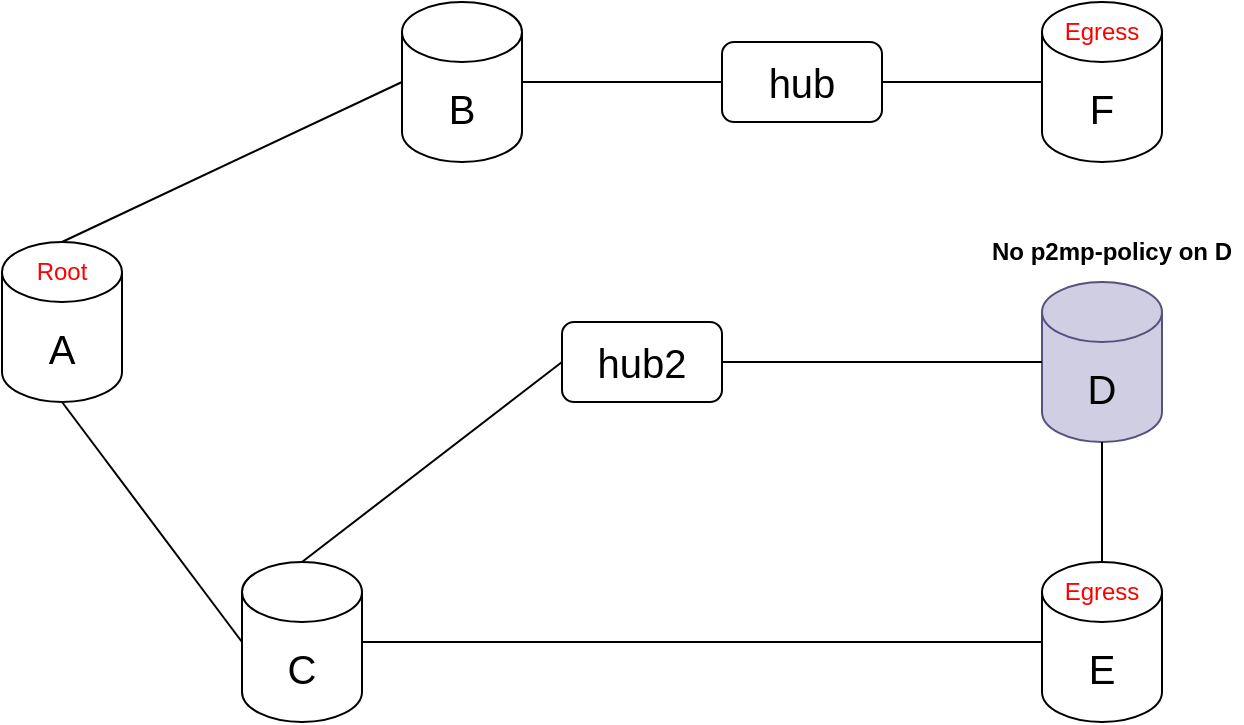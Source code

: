 <mxfile version="21.6.6" type="github">
  <diagram id="C5RBs43oDa-KdzZeNtuy" name="Page-1">
    <mxGraphModel dx="1199" dy="768" grid="1" gridSize="10" guides="1" tooltips="1" connect="1" arrows="1" fold="1" page="1" pageScale="1" pageWidth="827" pageHeight="1169" math="0" shadow="0">
      <root>
        <mxCell id="WIyWlLk6GJQsqaUBKTNV-0" />
        <mxCell id="WIyWlLk6GJQsqaUBKTNV-1" parent="WIyWlLk6GJQsqaUBKTNV-0" />
        <mxCell id="fW7hzmM9_kheXjzH3Q9S-0" value="&lt;font style=&quot;font-size: 20px;&quot;&gt;A&lt;/font&gt;" style="shape=cylinder3;whiteSpace=wrap;html=1;boundedLbl=1;backgroundOutline=1;size=15;" vertex="1" parent="WIyWlLk6GJQsqaUBKTNV-1">
          <mxGeometry x="40" y="240" width="60" height="80" as="geometry" />
        </mxCell>
        <mxCell id="fW7hzmM9_kheXjzH3Q9S-1" value="&lt;font style=&quot;font-size: 20px;&quot;&gt;B&lt;/font&gt;" style="shape=cylinder3;whiteSpace=wrap;html=1;boundedLbl=1;backgroundOutline=1;size=15;" vertex="1" parent="WIyWlLk6GJQsqaUBKTNV-1">
          <mxGeometry x="240" y="120" width="60" height="80" as="geometry" />
        </mxCell>
        <mxCell id="fW7hzmM9_kheXjzH3Q9S-3" value="&lt;font style=&quot;font-size: 20px;&quot;&gt;C&lt;/font&gt;" style="shape=cylinder3;whiteSpace=wrap;html=1;boundedLbl=1;backgroundOutline=1;size=15;" vertex="1" parent="WIyWlLk6GJQsqaUBKTNV-1">
          <mxGeometry x="160" y="400" width="60" height="80" as="geometry" />
        </mxCell>
        <mxCell id="fW7hzmM9_kheXjzH3Q9S-4" value="&lt;span style=&quot;font-size: 20px;&quot;&gt;D&lt;/span&gt;" style="shape=cylinder3;whiteSpace=wrap;html=1;boundedLbl=1;backgroundOutline=1;size=15;fillColor=#d0cee2;strokeColor=#56517e;" vertex="1" parent="WIyWlLk6GJQsqaUBKTNV-1">
          <mxGeometry x="560" y="260" width="60" height="80" as="geometry" />
        </mxCell>
        <mxCell id="fW7hzmM9_kheXjzH3Q9S-5" value="&lt;font style=&quot;font-size: 20px;&quot;&gt;E&lt;/font&gt;" style="shape=cylinder3;whiteSpace=wrap;html=1;boundedLbl=1;backgroundOutline=1;size=15;" vertex="1" parent="WIyWlLk6GJQsqaUBKTNV-1">
          <mxGeometry x="560" y="400" width="60" height="80" as="geometry" />
        </mxCell>
        <mxCell id="fW7hzmM9_kheXjzH3Q9S-6" value="&lt;font style=&quot;font-size: 20px;&quot;&gt;F&lt;/font&gt;" style="shape=cylinder3;whiteSpace=wrap;html=1;boundedLbl=1;backgroundOutline=1;size=15;" vertex="1" parent="WIyWlLk6GJQsqaUBKTNV-1">
          <mxGeometry x="560" y="120" width="60" height="80" as="geometry" />
        </mxCell>
        <mxCell id="fW7hzmM9_kheXjzH3Q9S-7" value="&lt;font style=&quot;font-size: 20px;&quot;&gt;hub&lt;/font&gt;" style="rounded=1;whiteSpace=wrap;html=1;" vertex="1" parent="WIyWlLk6GJQsqaUBKTNV-1">
          <mxGeometry x="400" y="140" width="80" height="40" as="geometry" />
        </mxCell>
        <mxCell id="fW7hzmM9_kheXjzH3Q9S-9" value="&lt;font color=&quot;#ff0000&quot;&gt;Root&lt;/font&gt;" style="text;html=1;strokeColor=none;fillColor=none;align=center;verticalAlign=middle;whiteSpace=wrap;rounded=0;" vertex="1" parent="WIyWlLk6GJQsqaUBKTNV-1">
          <mxGeometry x="40" y="240" width="60" height="30" as="geometry" />
        </mxCell>
        <mxCell id="fW7hzmM9_kheXjzH3Q9S-10" value="&lt;font color=&quot;#ff0000&quot;&gt;Egress&lt;/font&gt;" style="text;html=1;strokeColor=none;fillColor=none;align=center;verticalAlign=middle;whiteSpace=wrap;rounded=0;" vertex="1" parent="WIyWlLk6GJQsqaUBKTNV-1">
          <mxGeometry x="560" y="120" width="60" height="30" as="geometry" />
        </mxCell>
        <mxCell id="fW7hzmM9_kheXjzH3Q9S-12" value="&lt;font color=&quot;#ff0000&quot;&gt;Egress&lt;/font&gt;" style="text;html=1;strokeColor=none;fillColor=none;align=center;verticalAlign=middle;whiteSpace=wrap;rounded=0;" vertex="1" parent="WIyWlLk6GJQsqaUBKTNV-1">
          <mxGeometry x="560" y="400" width="60" height="30" as="geometry" />
        </mxCell>
        <mxCell id="fW7hzmM9_kheXjzH3Q9S-14" value="" style="endArrow=none;html=1;rounded=0;exitX=0;exitY=0.5;exitDx=0;exitDy=0;exitPerimeter=0;" edge="1" parent="WIyWlLk6GJQsqaUBKTNV-1" source="fW7hzmM9_kheXjzH3Q9S-3">
          <mxGeometry width="50" height="50" relative="1" as="geometry">
            <mxPoint x="20" y="370" as="sourcePoint" />
            <mxPoint x="70" y="320" as="targetPoint" />
          </mxGeometry>
        </mxCell>
        <mxCell id="fW7hzmM9_kheXjzH3Q9S-15" value="" style="endArrow=none;html=1;rounded=0;entryX=0;entryY=0.5;entryDx=0;entryDy=0;" edge="1" parent="WIyWlLk6GJQsqaUBKTNV-1" target="fW7hzmM9_kheXjzH3Q9S-8">
          <mxGeometry width="50" height="50" relative="1" as="geometry">
            <mxPoint x="190" y="400" as="sourcePoint" />
            <mxPoint x="290" y="240" as="targetPoint" />
          </mxGeometry>
        </mxCell>
        <mxCell id="fW7hzmM9_kheXjzH3Q9S-16" value="" style="endArrow=none;html=1;rounded=0;entryX=0;entryY=0.5;entryDx=0;entryDy=0;entryPerimeter=0;" edge="1" parent="WIyWlLk6GJQsqaUBKTNV-1" source="fW7hzmM9_kheXjzH3Q9S-8" target="fW7hzmM9_kheXjzH3Q9S-4">
          <mxGeometry width="50" height="50" relative="1" as="geometry">
            <mxPoint x="360" y="300" as="sourcePoint" />
            <mxPoint x="434" y="300" as="targetPoint" />
          </mxGeometry>
        </mxCell>
        <mxCell id="fW7hzmM9_kheXjzH3Q9S-17" value="" style="endArrow=none;html=1;rounded=0;exitX=0.5;exitY=0;exitDx=0;exitDy=0;entryX=0.5;entryY=1;entryDx=0;entryDy=0;entryPerimeter=0;" edge="1" parent="WIyWlLk6GJQsqaUBKTNV-1" source="fW7hzmM9_kheXjzH3Q9S-12" target="fW7hzmM9_kheXjzH3Q9S-4">
          <mxGeometry width="50" height="50" relative="1" as="geometry">
            <mxPoint x="420" y="390" as="sourcePoint" />
            <mxPoint x="470" y="340" as="targetPoint" />
          </mxGeometry>
        </mxCell>
        <mxCell id="fW7hzmM9_kheXjzH3Q9S-18" value="" style="endArrow=none;html=1;rounded=0;entryX=0;entryY=0.5;entryDx=0;entryDy=0;entryPerimeter=0;" edge="1" parent="WIyWlLk6GJQsqaUBKTNV-1" target="fW7hzmM9_kheXjzH3Q9S-5">
          <mxGeometry width="50" height="50" relative="1" as="geometry">
            <mxPoint x="220" y="440" as="sourcePoint" />
            <mxPoint x="270" y="400" as="targetPoint" />
          </mxGeometry>
        </mxCell>
        <mxCell id="fW7hzmM9_kheXjzH3Q9S-19" value="" style="endArrow=none;html=1;rounded=0;entryX=0;entryY=0.5;entryDx=0;entryDy=0;entryPerimeter=0;" edge="1" parent="WIyWlLk6GJQsqaUBKTNV-1" target="fW7hzmM9_kheXjzH3Q9S-1">
          <mxGeometry width="50" height="50" relative="1" as="geometry">
            <mxPoint x="70" y="240" as="sourcePoint" />
            <mxPoint x="120" y="190" as="targetPoint" />
          </mxGeometry>
        </mxCell>
        <mxCell id="fW7hzmM9_kheXjzH3Q9S-21" value="" style="endArrow=none;html=1;rounded=0;entryX=0;entryY=0.5;entryDx=0;entryDy=0;" edge="1" parent="WIyWlLk6GJQsqaUBKTNV-1" target="fW7hzmM9_kheXjzH3Q9S-7">
          <mxGeometry width="50" height="50" relative="1" as="geometry">
            <mxPoint x="300" y="160" as="sourcePoint" />
            <mxPoint x="350" y="110" as="targetPoint" />
          </mxGeometry>
        </mxCell>
        <mxCell id="fW7hzmM9_kheXjzH3Q9S-22" value="" style="endArrow=none;html=1;rounded=0;entryX=0;entryY=0.5;entryDx=0;entryDy=0;entryPerimeter=0;" edge="1" parent="WIyWlLk6GJQsqaUBKTNV-1" target="fW7hzmM9_kheXjzH3Q9S-6">
          <mxGeometry width="50" height="50" relative="1" as="geometry">
            <mxPoint x="480" y="160" as="sourcePoint" />
            <mxPoint x="530" y="110" as="targetPoint" />
          </mxGeometry>
        </mxCell>
        <mxCell id="fW7hzmM9_kheXjzH3Q9S-23" value="" style="endArrow=none;html=1;rounded=0;entryX=0;entryY=0.5;entryDx=0;entryDy=0;entryPerimeter=0;" edge="1" parent="WIyWlLk6GJQsqaUBKTNV-1" target="fW7hzmM9_kheXjzH3Q9S-8">
          <mxGeometry width="50" height="50" relative="1" as="geometry">
            <mxPoint x="360" y="300" as="sourcePoint" />
            <mxPoint x="560" y="280" as="targetPoint" />
          </mxGeometry>
        </mxCell>
        <mxCell id="fW7hzmM9_kheXjzH3Q9S-8" value="&lt;font style=&quot;font-size: 20px;&quot;&gt;hub2&lt;/font&gt;" style="rounded=1;whiteSpace=wrap;html=1;" vertex="1" parent="WIyWlLk6GJQsqaUBKTNV-1">
          <mxGeometry x="320" y="280" width="80" height="40" as="geometry" />
        </mxCell>
        <mxCell id="fW7hzmM9_kheXjzH3Q9S-25" value="&lt;b&gt;No p2mp-policy on D&lt;/b&gt;" style="text;html=1;strokeColor=none;fillColor=none;align=center;verticalAlign=middle;whiteSpace=wrap;rounded=0;" vertex="1" parent="WIyWlLk6GJQsqaUBKTNV-1">
          <mxGeometry x="530" y="230" width="130" height="30" as="geometry" />
        </mxCell>
      </root>
    </mxGraphModel>
  </diagram>
</mxfile>

